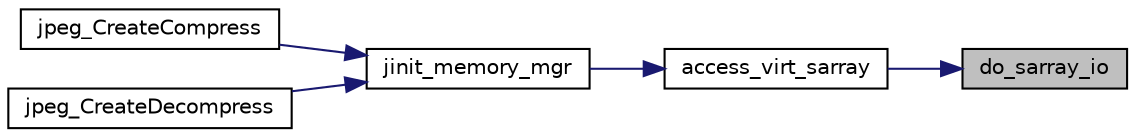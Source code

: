 digraph "do_sarray_io"
{
 // LATEX_PDF_SIZE
  bgcolor="transparent";
  edge [fontname="Helvetica",fontsize="10",labelfontname="Helvetica",labelfontsize="10"];
  node [fontname="Helvetica",fontsize="10",shape=record];
  rankdir="RL";
  Node60 [label="do_sarray_io",height=0.2,width=0.4,color="black", fillcolor="grey75", style="filled", fontcolor="black",tooltip=" "];
  Node60 -> Node61 [dir="back",color="midnightblue",fontsize="10",style="solid"];
  Node61 [label="access_virt_sarray",height=0.2,width=0.4,color="black",URL="$jmemmgr_8c.html#a6ae475ce72ae820a9ff0836ad4ef7562",tooltip=" "];
  Node61 -> Node62 [dir="back",color="midnightblue",fontsize="10",style="solid"];
  Node62 [label="jinit_memory_mgr",height=0.2,width=0.4,color="black",URL="$jmemmgr_8c.html#aab7ef31f834058db1d1f6b2ed3f46c85",tooltip=" "];
  Node62 -> Node63 [dir="back",color="midnightblue",fontsize="10",style="solid"];
  Node63 [label="jpeg_CreateCompress",height=0.2,width=0.4,color="black",URL="$jcapimin_8c.html#ae81c503d87df0231063541451050028b",tooltip=" "];
  Node62 -> Node64 [dir="back",color="midnightblue",fontsize="10",style="solid"];
  Node64 [label="jpeg_CreateDecompress",height=0.2,width=0.4,color="black",URL="$jdapimin_8c.html#a02b5c7eb58970a07cae85ffdcda9085d",tooltip=" "];
}
